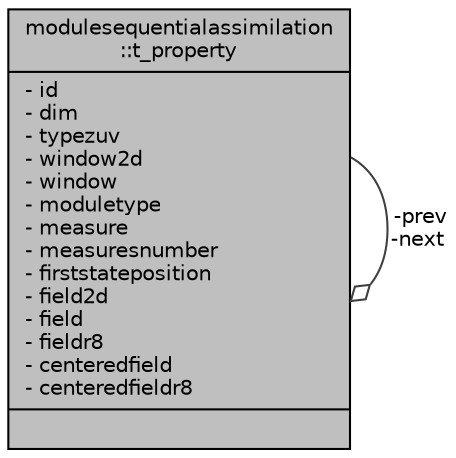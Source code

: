 digraph "modulesequentialassimilation::t_property"
{
 // LATEX_PDF_SIZE
  edge [fontname="Helvetica",fontsize="10",labelfontname="Helvetica",labelfontsize="10"];
  node [fontname="Helvetica",fontsize="10",shape=record];
  Node1 [label="{modulesequentialassimilation\l::t_property\n|- id\l- dim\l- typezuv\l- window2d\l- window\l- moduletype\l- measure\l- measuresnumber\l- firststateposition\l- field2d\l- field\l- fieldr8\l- centeredfield\l- centeredfieldr8\l|}",height=0.2,width=0.4,color="black", fillcolor="grey75", style="filled", fontcolor="black",tooltip=" "];
  Node1 -> Node1 [color="grey25",fontsize="10",style="solid",label=" -prev\n-next" ,arrowhead="odiamond",fontname="Helvetica"];
}
